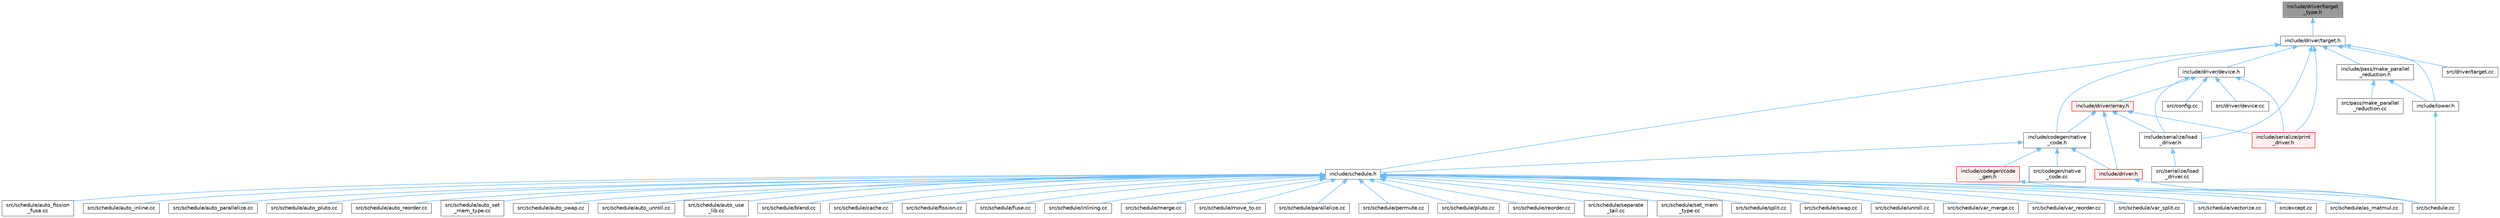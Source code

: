 digraph "include/driver/target_type.h"
{
 // LATEX_PDF_SIZE
  bgcolor="transparent";
  edge [fontname=Helvetica,fontsize=10,labelfontname=Helvetica,labelfontsize=10];
  node [fontname=Helvetica,fontsize=10,shape=box,height=0.2,width=0.4];
  Node1 [label="include/driver/target\l_type.h",height=0.2,width=0.4,color="gray40", fillcolor="grey60", style="filled", fontcolor="black",tooltip=" "];
  Node1 -> Node2 [dir="back",color="steelblue1",style="solid"];
  Node2 [label="include/driver/target.h",height=0.2,width=0.4,color="grey40", fillcolor="white", style="filled",URL="$target_8h.html",tooltip=" "];
  Node2 -> Node3 [dir="back",color="steelblue1",style="solid"];
  Node3 [label="include/codegen/native\l_code.h",height=0.2,width=0.4,color="grey40", fillcolor="white", style="filled",URL="$native__code_8h.html",tooltip=" "];
  Node3 -> Node4 [dir="back",color="steelblue1",style="solid"];
  Node4 [label="include/codegen/code\l_gen.h",height=0.2,width=0.4,color="red", fillcolor="#FFF0F0", style="filled",URL="$include_2codegen_2code__gen_8h.html",tooltip=" "];
  Node4 -> Node18 [dir="back",color="steelblue1",style="solid"];
  Node18 [label="src/schedule.cc",height=0.2,width=0.4,color="grey40", fillcolor="white", style="filled",URL="$schedule_8cc.html",tooltip=" "];
  Node3 -> Node19 [dir="back",color="steelblue1",style="solid"];
  Node19 [label="include/driver.h",height=0.2,width=0.4,color="red", fillcolor="#FFF0F0", style="filled",URL="$driver_8h.html",tooltip=" "];
  Node19 -> Node18 [dir="back",color="steelblue1",style="solid"];
  Node3 -> Node21 [dir="back",color="steelblue1",style="solid"];
  Node21 [label="include/schedule.h",height=0.2,width=0.4,color="grey40", fillcolor="white", style="filled",URL="$schedule_8h.html",tooltip=" "];
  Node21 -> Node22 [dir="back",color="steelblue1",style="solid"];
  Node22 [label="src/except.cc",height=0.2,width=0.4,color="grey40", fillcolor="white", style="filled",URL="$except_8cc.html",tooltip=" "];
  Node21 -> Node18 [dir="back",color="steelblue1",style="solid"];
  Node21 -> Node23 [dir="back",color="steelblue1",style="solid"];
  Node23 [label="src/schedule/as_matmul.cc",height=0.2,width=0.4,color="grey40", fillcolor="white", style="filled",URL="$as__matmul_8cc.html",tooltip=" "];
  Node21 -> Node24 [dir="back",color="steelblue1",style="solid"];
  Node24 [label="src/schedule/auto_fission\l_fuse.cc",height=0.2,width=0.4,color="grey40", fillcolor="white", style="filled",URL="$auto__fission__fuse_8cc.html",tooltip=" "];
  Node21 -> Node25 [dir="back",color="steelblue1",style="solid"];
  Node25 [label="src/schedule/auto_inline.cc",height=0.2,width=0.4,color="grey40", fillcolor="white", style="filled",URL="$auto__inline_8cc.html",tooltip=" "];
  Node21 -> Node26 [dir="back",color="steelblue1",style="solid"];
  Node26 [label="src/schedule/auto_parallelize.cc",height=0.2,width=0.4,color="grey40", fillcolor="white", style="filled",URL="$auto__parallelize_8cc.html",tooltip=" "];
  Node21 -> Node27 [dir="back",color="steelblue1",style="solid"];
  Node27 [label="src/schedule/auto_pluto.cc",height=0.2,width=0.4,color="grey40", fillcolor="white", style="filled",URL="$auto__pluto_8cc.html",tooltip=" "];
  Node21 -> Node28 [dir="back",color="steelblue1",style="solid"];
  Node28 [label="src/schedule/auto_reorder.cc",height=0.2,width=0.4,color="grey40", fillcolor="white", style="filled",URL="$auto__reorder_8cc.html",tooltip=" "];
  Node21 -> Node29 [dir="back",color="steelblue1",style="solid"];
  Node29 [label="src/schedule/auto_set\l_mem_type.cc",height=0.2,width=0.4,color="grey40", fillcolor="white", style="filled",URL="$auto__set__mem__type_8cc.html",tooltip=" "];
  Node21 -> Node30 [dir="back",color="steelblue1",style="solid"];
  Node30 [label="src/schedule/auto_swap.cc",height=0.2,width=0.4,color="grey40", fillcolor="white", style="filled",URL="$auto__swap_8cc.html",tooltip=" "];
  Node21 -> Node31 [dir="back",color="steelblue1",style="solid"];
  Node31 [label="src/schedule/auto_unroll.cc",height=0.2,width=0.4,color="grey40", fillcolor="white", style="filled",URL="$auto__unroll_8cc.html",tooltip=" "];
  Node21 -> Node32 [dir="back",color="steelblue1",style="solid"];
  Node32 [label="src/schedule/auto_use\l_lib.cc",height=0.2,width=0.4,color="grey40", fillcolor="white", style="filled",URL="$auto__use__lib_8cc.html",tooltip=" "];
  Node21 -> Node33 [dir="back",color="steelblue1",style="solid"];
  Node33 [label="src/schedule/blend.cc",height=0.2,width=0.4,color="grey40", fillcolor="white", style="filled",URL="$blend_8cc.html",tooltip=" "];
  Node21 -> Node34 [dir="back",color="steelblue1",style="solid"];
  Node34 [label="src/schedule/cache.cc",height=0.2,width=0.4,color="grey40", fillcolor="white", style="filled",URL="$cache_8cc.html",tooltip=" "];
  Node21 -> Node35 [dir="back",color="steelblue1",style="solid"];
  Node35 [label="src/schedule/fission.cc",height=0.2,width=0.4,color="grey40", fillcolor="white", style="filled",URL="$fission_8cc.html",tooltip=" "];
  Node21 -> Node36 [dir="back",color="steelblue1",style="solid"];
  Node36 [label="src/schedule/fuse.cc",height=0.2,width=0.4,color="grey40", fillcolor="white", style="filled",URL="$fuse_8cc.html",tooltip=" "];
  Node21 -> Node37 [dir="back",color="steelblue1",style="solid"];
  Node37 [label="src/schedule/inlining.cc",height=0.2,width=0.4,color="grey40", fillcolor="white", style="filled",URL="$inlining_8cc.html",tooltip=" "];
  Node21 -> Node38 [dir="back",color="steelblue1",style="solid"];
  Node38 [label="src/schedule/merge.cc",height=0.2,width=0.4,color="grey40", fillcolor="white", style="filled",URL="$merge_8cc.html",tooltip=" "];
  Node21 -> Node39 [dir="back",color="steelblue1",style="solid"];
  Node39 [label="src/schedule/move_to.cc",height=0.2,width=0.4,color="grey40", fillcolor="white", style="filled",URL="$move__to_8cc.html",tooltip=" "];
  Node21 -> Node40 [dir="back",color="steelblue1",style="solid"];
  Node40 [label="src/schedule/parallelize.cc",height=0.2,width=0.4,color="grey40", fillcolor="white", style="filled",URL="$parallelize_8cc.html",tooltip=" "];
  Node21 -> Node41 [dir="back",color="steelblue1",style="solid"];
  Node41 [label="src/schedule/permute.cc",height=0.2,width=0.4,color="grey40", fillcolor="white", style="filled",URL="$permute_8cc.html",tooltip=" "];
  Node21 -> Node42 [dir="back",color="steelblue1",style="solid"];
  Node42 [label="src/schedule/pluto.cc",height=0.2,width=0.4,color="grey40", fillcolor="white", style="filled",URL="$pluto_8cc.html",tooltip=" "];
  Node21 -> Node43 [dir="back",color="steelblue1",style="solid"];
  Node43 [label="src/schedule/reorder.cc",height=0.2,width=0.4,color="grey40", fillcolor="white", style="filled",URL="$reorder_8cc.html",tooltip=" "];
  Node21 -> Node44 [dir="back",color="steelblue1",style="solid"];
  Node44 [label="src/schedule/separate\l_tail.cc",height=0.2,width=0.4,color="grey40", fillcolor="white", style="filled",URL="$separate__tail_8cc.html",tooltip=" "];
  Node21 -> Node45 [dir="back",color="steelblue1",style="solid"];
  Node45 [label="src/schedule/set_mem\l_type.cc",height=0.2,width=0.4,color="grey40", fillcolor="white", style="filled",URL="$set__mem__type_8cc.html",tooltip=" "];
  Node21 -> Node46 [dir="back",color="steelblue1",style="solid"];
  Node46 [label="src/schedule/split.cc",height=0.2,width=0.4,color="grey40", fillcolor="white", style="filled",URL="$split_8cc.html",tooltip=" "];
  Node21 -> Node47 [dir="back",color="steelblue1",style="solid"];
  Node47 [label="src/schedule/swap.cc",height=0.2,width=0.4,color="grey40", fillcolor="white", style="filled",URL="$swap_8cc.html",tooltip=" "];
  Node21 -> Node48 [dir="back",color="steelblue1",style="solid"];
  Node48 [label="src/schedule/unroll.cc",height=0.2,width=0.4,color="grey40", fillcolor="white", style="filled",URL="$unroll_8cc.html",tooltip=" "];
  Node21 -> Node49 [dir="back",color="steelblue1",style="solid"];
  Node49 [label="src/schedule/var_merge.cc",height=0.2,width=0.4,color="grey40", fillcolor="white", style="filled",URL="$var__merge_8cc.html",tooltip=" "];
  Node21 -> Node50 [dir="back",color="steelblue1",style="solid"];
  Node50 [label="src/schedule/var_reorder.cc",height=0.2,width=0.4,color="grey40", fillcolor="white", style="filled",URL="$var__reorder_8cc.html",tooltip=" "];
  Node21 -> Node51 [dir="back",color="steelblue1",style="solid"];
  Node51 [label="src/schedule/var_split.cc",height=0.2,width=0.4,color="grey40", fillcolor="white", style="filled",URL="$var__split_8cc.html",tooltip=" "];
  Node21 -> Node52 [dir="back",color="steelblue1",style="solid"];
  Node52 [label="src/schedule/vectorize.cc",height=0.2,width=0.4,color="grey40", fillcolor="white", style="filled",URL="$vectorize_8cc.html",tooltip=" "];
  Node3 -> Node53 [dir="back",color="steelblue1",style="solid"];
  Node53 [label="src/codegen/native\l_code.cc",height=0.2,width=0.4,color="grey40", fillcolor="white", style="filled",URL="$native__code_8cc.html",tooltip=" "];
  Node2 -> Node54 [dir="back",color="steelblue1",style="solid"];
  Node54 [label="include/driver/device.h",height=0.2,width=0.4,color="grey40", fillcolor="white", style="filled",URL="$device_8h.html",tooltip=" "];
  Node54 -> Node55 [dir="back",color="steelblue1",style="solid"];
  Node55 [label="include/driver/array.h",height=0.2,width=0.4,color="red", fillcolor="#FFF0F0", style="filled",URL="$array_8h.html",tooltip=" "];
  Node55 -> Node3 [dir="back",color="steelblue1",style="solid"];
  Node55 -> Node19 [dir="back",color="steelblue1",style="solid"];
  Node55 -> Node185 [dir="back",color="steelblue1",style="solid"];
  Node185 [label="include/serialize/load\l_driver.h",height=0.2,width=0.4,color="grey40", fillcolor="white", style="filled",URL="$load__driver_8h.html",tooltip=" "];
  Node185 -> Node186 [dir="back",color="steelblue1",style="solid"];
  Node186 [label="src/serialize/load\l_driver.cc",height=0.2,width=0.4,color="grey40", fillcolor="white", style="filled",URL="$load__driver_8cc.html",tooltip=" "];
  Node55 -> Node187 [dir="back",color="steelblue1",style="solid"];
  Node187 [label="include/serialize/print\l_driver.h",height=0.2,width=0.4,color="red", fillcolor="#FFF0F0", style="filled",URL="$print__driver_8h.html",tooltip=" "];
  Node54 -> Node185 [dir="back",color="steelblue1",style="solid"];
  Node54 -> Node187 [dir="back",color="steelblue1",style="solid"];
  Node54 -> Node190 [dir="back",color="steelblue1",style="solid"];
  Node190 [label="src/config.cc",height=0.2,width=0.4,color="grey40", fillcolor="white", style="filled",URL="$config_8cc.html",tooltip=" "];
  Node54 -> Node191 [dir="back",color="steelblue1",style="solid"];
  Node191 [label="src/driver/device.cc",height=0.2,width=0.4,color="grey40", fillcolor="white", style="filled",URL="$device_8cc.html",tooltip=" "];
  Node2 -> Node68 [dir="back",color="steelblue1",style="solid"];
  Node68 [label="include/lower.h",height=0.2,width=0.4,color="grey40", fillcolor="white", style="filled",URL="$lower_8h.html",tooltip=" "];
  Node68 -> Node18 [dir="back",color="steelblue1",style="solid"];
  Node2 -> Node146 [dir="back",color="steelblue1",style="solid"];
  Node146 [label="include/pass/make_parallel\l_reduction.h",height=0.2,width=0.4,color="grey40", fillcolor="white", style="filled",URL="$make__parallel__reduction_8h.html",tooltip=" "];
  Node146 -> Node68 [dir="back",color="steelblue1",style="solid"];
  Node146 -> Node75 [dir="back",color="steelblue1",style="solid"];
  Node75 [label="src/pass/make_parallel\l_reduction.cc",height=0.2,width=0.4,color="grey40", fillcolor="white", style="filled",URL="$make__parallel__reduction_8cc.html",tooltip=" "];
  Node2 -> Node21 [dir="back",color="steelblue1",style="solid"];
  Node2 -> Node185 [dir="back",color="steelblue1",style="solid"];
  Node2 -> Node187 [dir="back",color="steelblue1",style="solid"];
  Node2 -> Node192 [dir="back",color="steelblue1",style="solid"];
  Node192 [label="src/driver/target.cc",height=0.2,width=0.4,color="grey40", fillcolor="white", style="filled",URL="$target_8cc.html",tooltip=" "];
}
